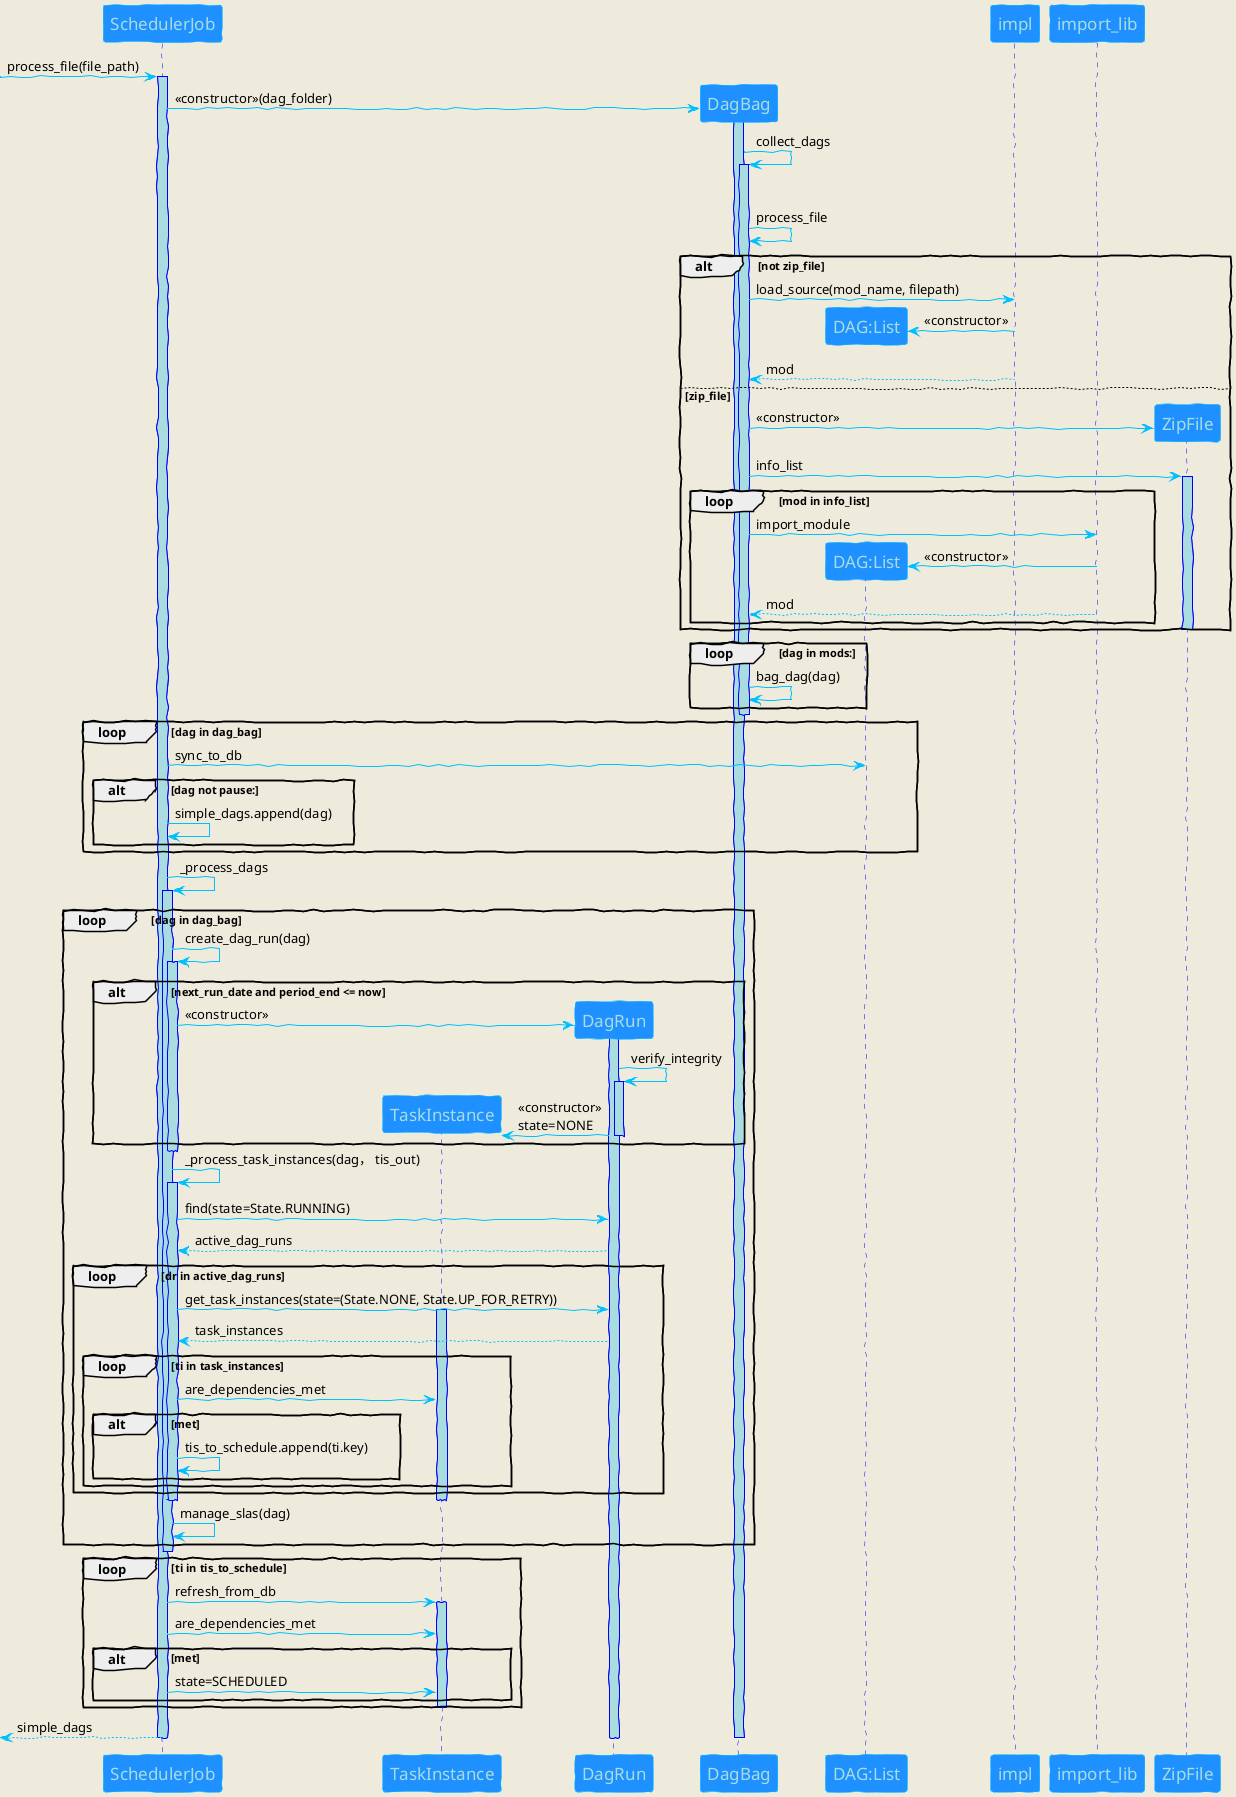@startuml
skinparam backgroundColor #EEEBDC
skinparam handwritten true

skinparam sequence {
	ArrowColor DeepSkyBlue
	ActorBorderColor DeepSkyBlue
	LifeLineBorderColor blue
	LifeLineBackgroundColor #A9DCDF

	ParticipantBorderColor DeepSkyBlue
	ParticipantBackgroundColor DodgerBlue
	ParticipantFontName Impact
	ParticipantFontSize 17
        ParticipantFontColor #A9DCDF

	ActorBackgroundColor aqua
	ActorFontColor DeepSkyBlue
	ActorFontSize 17
	ActorFontName Aapex
}

participant "SchedulerJob" as J order 1
participant "TaskInstance" as TI order 2
participant "DagRun" as DR order 3
participant "DagBag" as DB order 4
participant "DAG:List" as D order 5
participant "impl" as I order 6
participant "import_lib" as IL order 7
participant "ZipFile" as ZF order 8

-> J: process_file(file_path)
activate J
create DB
J -> DB: <<constructor>>(dag_folder)
activate DB
DB -> DB: collect_dags
activate DB
loop file_path
DB -> DB: process_file
alt not zip_file
    DB -> I: load_source(mod_name, filepath)
    create D
    I -> D: <<constructor>>
    I --> DB: mod
else zip_file
    create ZF
    DB -> ZF: <<constructor>>
    DB -> ZF: info_list
    activate ZF
    loop mod in info_list
        DB -> IL: import_module
        create D
        IL -> D: <<constructor>>
        IL --> DB: mod
    end loop
    deactivate ZF
end

loop dag in mods:
    DB -> DB: bag_dag(dag)
end loop
deactivate DB


loop dag in dag_bag
    J -> D: sync_to_db
    alt dag not pause:
        J -> J: simple_dags.append(dag)
    end alt
end loop
J -> J: _process_dags
activate J

loop dag in dag_bag
    J -> J: create_dag_run(dag)
    activate J
        alt next_run_date and period_end <= now
            create DR
            J -> DR: <<constructor>>
            activate DR
            DR -> DR: verify_integrity
            activate DR
            create TI
            DR -> TI: <<constructor>>\nstate=NONE
            deactivate DR
        end alt
    deactivate J
    J -> J: _process_task_instances(dag， tis_out)
    activate J
    J -> DR: find(state=State.RUNNING)
    DR --> J: active_dag_runs
    loop dr in active_dag_runs
        J -> DR: get_task_instances(state=(State.NONE, State.UP_FOR_RETRY))
        activate TI
        DR --> J: task_instances
        loop ti in task_instances
            J -> TI: are_dependencies_met
            alt met
                J -> J: tis_to_schedule.append(ti.key)
            end alt
        end loop
    end loop
    deactivate J
    deactivate TI

    J -> J: manage_slas(dag)
end loop

deactivate J
loop ti in tis_to_schedule
    J -> TI: refresh_from_db
    activate TI
    J -> TI: are_dependencies_met
    alt met
        J -> TI: state=SCHEDULED
    end alt
    deactivate TI
end loop

[<-- J: simple_dags

deactivate DR
deactivate DB
deactivate TI


deactivate J
deactivate J

@enduml
